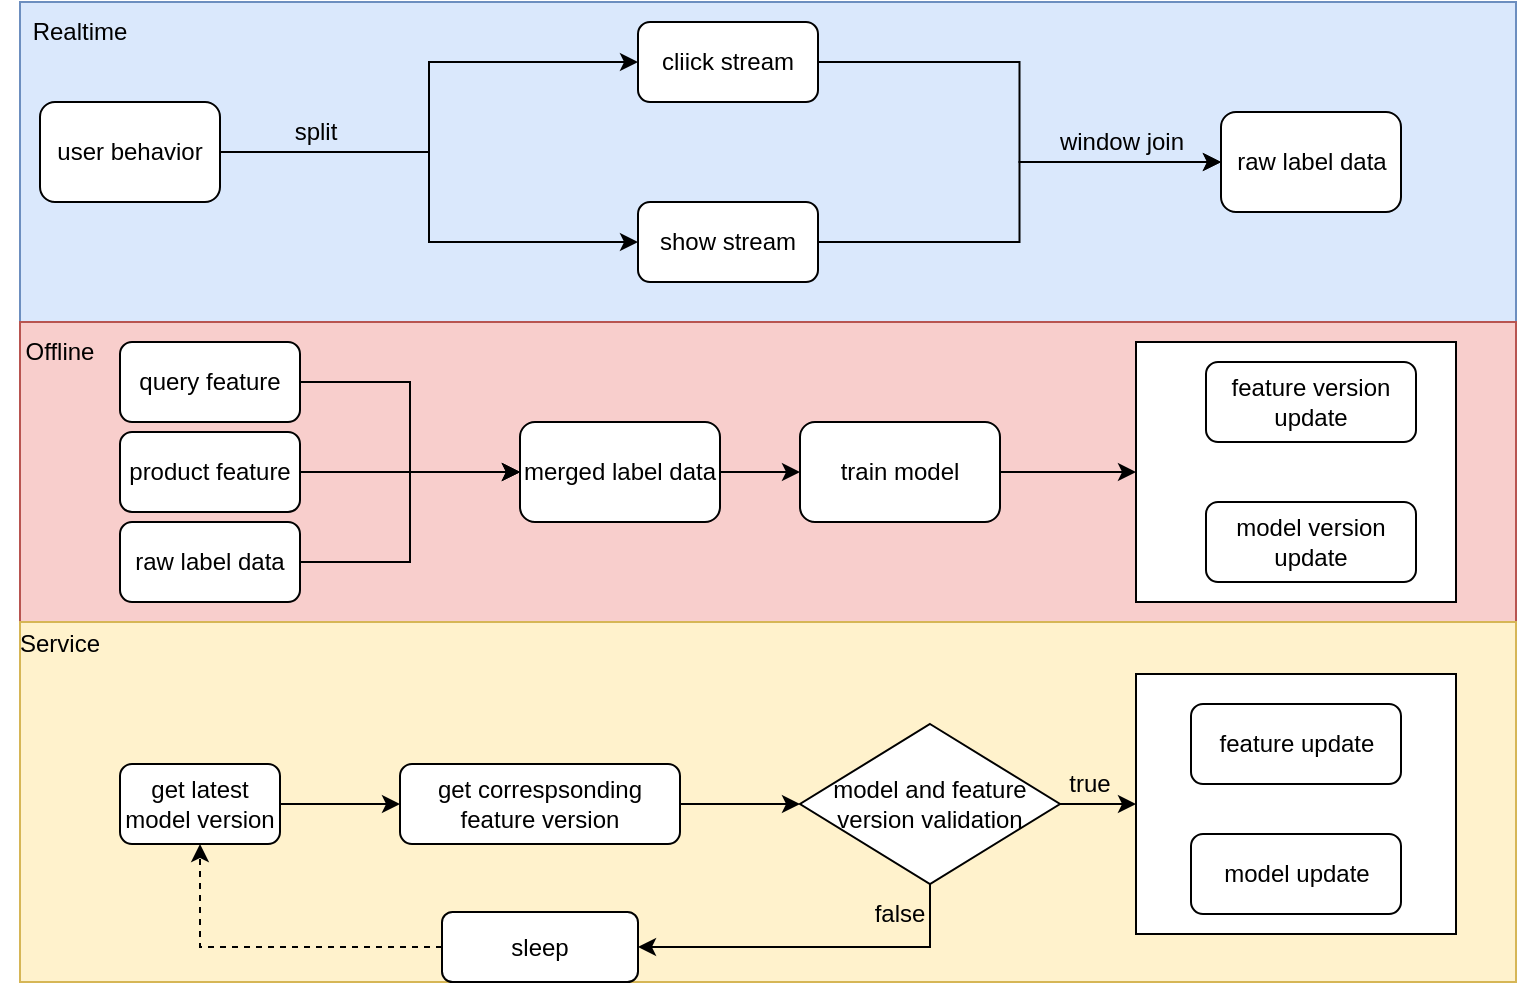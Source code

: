<mxfile version="20.7.4" type="github">
  <diagram id="Dy85fIIUZw7R63bFB0vh" name="第 1 页">
    <mxGraphModel dx="793" dy="594" grid="1" gridSize="10" guides="1" tooltips="1" connect="1" arrows="1" fold="1" page="1" pageScale="1" pageWidth="827" pageHeight="1169" math="0" shadow="0">
      <root>
        <mxCell id="0" />
        <mxCell id="1" parent="0" />
        <mxCell id="r2-8bOUn8BSJcao-kXzf-1" value="" style="rounded=0;whiteSpace=wrap;html=1;fillColor=#dae8fc;strokeColor=#6c8ebf;" vertex="1" parent="1">
          <mxGeometry x="52" y="110" width="748" height="160" as="geometry" />
        </mxCell>
        <mxCell id="r2-8bOUn8BSJcao-kXzf-6" style="edgeStyle=orthogonalEdgeStyle;rounded=0;orthogonalLoop=1;jettySize=auto;html=1;entryX=0;entryY=0.5;entryDx=0;entryDy=0;" edge="1" parent="1" source="r2-8bOUn8BSJcao-kXzf-3" target="r2-8bOUn8BSJcao-kXzf-4">
          <mxGeometry relative="1" as="geometry" />
        </mxCell>
        <mxCell id="r2-8bOUn8BSJcao-kXzf-7" style="edgeStyle=orthogonalEdgeStyle;rounded=0;orthogonalLoop=1;jettySize=auto;html=1;" edge="1" parent="1" source="r2-8bOUn8BSJcao-kXzf-3" target="r2-8bOUn8BSJcao-kXzf-5">
          <mxGeometry relative="1" as="geometry" />
        </mxCell>
        <mxCell id="r2-8bOUn8BSJcao-kXzf-3" value="user behavior" style="rounded=1;whiteSpace=wrap;html=1;" vertex="1" parent="1">
          <mxGeometry x="62" y="160" width="90" height="50" as="geometry" />
        </mxCell>
        <mxCell id="r2-8bOUn8BSJcao-kXzf-10" style="edgeStyle=orthogonalEdgeStyle;rounded=0;orthogonalLoop=1;jettySize=auto;html=1;entryX=0;entryY=0.5;entryDx=0;entryDy=0;" edge="1" parent="1" source="r2-8bOUn8BSJcao-kXzf-4" target="r2-8bOUn8BSJcao-kXzf-9">
          <mxGeometry relative="1" as="geometry" />
        </mxCell>
        <mxCell id="r2-8bOUn8BSJcao-kXzf-4" value="cliick stream" style="rounded=1;whiteSpace=wrap;html=1;" vertex="1" parent="1">
          <mxGeometry x="361" y="120" width="90" height="40" as="geometry" />
        </mxCell>
        <mxCell id="r2-8bOUn8BSJcao-kXzf-11" style="edgeStyle=orthogonalEdgeStyle;rounded=0;orthogonalLoop=1;jettySize=auto;html=1;entryX=0;entryY=0.5;entryDx=0;entryDy=0;" edge="1" parent="1" source="r2-8bOUn8BSJcao-kXzf-5" target="r2-8bOUn8BSJcao-kXzf-9">
          <mxGeometry relative="1" as="geometry" />
        </mxCell>
        <mxCell id="r2-8bOUn8BSJcao-kXzf-5" value="show stream" style="rounded=1;whiteSpace=wrap;html=1;" vertex="1" parent="1">
          <mxGeometry x="361" y="210" width="90" height="40" as="geometry" />
        </mxCell>
        <mxCell id="r2-8bOUn8BSJcao-kXzf-9" value="raw label data" style="rounded=1;whiteSpace=wrap;html=1;" vertex="1" parent="1">
          <mxGeometry x="652.5" y="165" width="90" height="50" as="geometry" />
        </mxCell>
        <mxCell id="r2-8bOUn8BSJcao-kXzf-12" value="split" style="text;html=1;strokeColor=none;fillColor=none;align=center;verticalAlign=middle;whiteSpace=wrap;rounded=0;" vertex="1" parent="1">
          <mxGeometry x="170" y="160" width="60" height="30" as="geometry" />
        </mxCell>
        <mxCell id="r2-8bOUn8BSJcao-kXzf-13" value="window join" style="text;html=1;strokeColor=none;fillColor=none;align=center;verticalAlign=middle;whiteSpace=wrap;rounded=0;" vertex="1" parent="1">
          <mxGeometry x="567.5" y="165" width="70" height="30" as="geometry" />
        </mxCell>
        <mxCell id="r2-8bOUn8BSJcao-kXzf-14" value="" style="rounded=0;whiteSpace=wrap;html=1;fillColor=#f8cecc;strokeColor=#b85450;" vertex="1" parent="1">
          <mxGeometry x="52" y="270" width="748" height="150" as="geometry" />
        </mxCell>
        <mxCell id="r2-8bOUn8BSJcao-kXzf-20" style="edgeStyle=orthogonalEdgeStyle;rounded=0;orthogonalLoop=1;jettySize=auto;html=1;entryX=0;entryY=0.5;entryDx=0;entryDy=0;" edge="1" parent="1" source="r2-8bOUn8BSJcao-kXzf-16" target="r2-8bOUn8BSJcao-kXzf-19">
          <mxGeometry relative="1" as="geometry" />
        </mxCell>
        <mxCell id="r2-8bOUn8BSJcao-kXzf-16" value="query feature" style="rounded=1;whiteSpace=wrap;html=1;" vertex="1" parent="1">
          <mxGeometry x="102" y="280" width="90" height="40" as="geometry" />
        </mxCell>
        <mxCell id="r2-8bOUn8BSJcao-kXzf-21" style="edgeStyle=orthogonalEdgeStyle;rounded=0;orthogonalLoop=1;jettySize=auto;html=1;entryX=0;entryY=0.5;entryDx=0;entryDy=0;" edge="1" parent="1" source="r2-8bOUn8BSJcao-kXzf-17" target="r2-8bOUn8BSJcao-kXzf-19">
          <mxGeometry relative="1" as="geometry">
            <mxPoint x="272" y="345" as="targetPoint" />
          </mxGeometry>
        </mxCell>
        <mxCell id="r2-8bOUn8BSJcao-kXzf-17" value="product feature" style="rounded=1;whiteSpace=wrap;html=1;" vertex="1" parent="1">
          <mxGeometry x="102" y="325" width="90" height="40" as="geometry" />
        </mxCell>
        <mxCell id="r2-8bOUn8BSJcao-kXzf-22" style="edgeStyle=orthogonalEdgeStyle;rounded=0;orthogonalLoop=1;jettySize=auto;html=1;entryX=0;entryY=0.5;entryDx=0;entryDy=0;" edge="1" parent="1" source="r2-8bOUn8BSJcao-kXzf-18" target="r2-8bOUn8BSJcao-kXzf-19">
          <mxGeometry relative="1" as="geometry" />
        </mxCell>
        <mxCell id="r2-8bOUn8BSJcao-kXzf-18" value="raw label data" style="rounded=1;whiteSpace=wrap;html=1;" vertex="1" parent="1">
          <mxGeometry x="102" y="370" width="90" height="40" as="geometry" />
        </mxCell>
        <mxCell id="r2-8bOUn8BSJcao-kXzf-26" style="edgeStyle=orthogonalEdgeStyle;rounded=0;orthogonalLoop=1;jettySize=auto;html=1;" edge="1" parent="1" source="r2-8bOUn8BSJcao-kXzf-19" target="r2-8bOUn8BSJcao-kXzf-25">
          <mxGeometry relative="1" as="geometry" />
        </mxCell>
        <mxCell id="r2-8bOUn8BSJcao-kXzf-19" value="merged label data" style="rounded=1;whiteSpace=wrap;html=1;" vertex="1" parent="1">
          <mxGeometry x="302" y="320" width="100" height="50" as="geometry" />
        </mxCell>
        <mxCell id="r2-8bOUn8BSJcao-kXzf-32" style="edgeStyle=orthogonalEdgeStyle;rounded=0;orthogonalLoop=1;jettySize=auto;html=1;entryX=0;entryY=0.5;entryDx=0;entryDy=0;" edge="1" parent="1" source="r2-8bOUn8BSJcao-kXzf-25" target="r2-8bOUn8BSJcao-kXzf-28">
          <mxGeometry relative="1" as="geometry" />
        </mxCell>
        <mxCell id="r2-8bOUn8BSJcao-kXzf-25" value="train model" style="rounded=1;whiteSpace=wrap;html=1;" vertex="1" parent="1">
          <mxGeometry x="442" y="320" width="100" height="50" as="geometry" />
        </mxCell>
        <mxCell id="r2-8bOUn8BSJcao-kXzf-28" value="" style="rounded=0;whiteSpace=wrap;html=1;" vertex="1" parent="1">
          <mxGeometry x="610" y="280" width="160" height="130" as="geometry" />
        </mxCell>
        <mxCell id="r2-8bOUn8BSJcao-kXzf-29" value="feature version update" style="rounded=1;whiteSpace=wrap;html=1;" vertex="1" parent="1">
          <mxGeometry x="645" y="290" width="105" height="40" as="geometry" />
        </mxCell>
        <mxCell id="r2-8bOUn8BSJcao-kXzf-30" value="model version&lt;br&gt;update" style="rounded=1;whiteSpace=wrap;html=1;" vertex="1" parent="1">
          <mxGeometry x="645" y="360" width="105" height="40" as="geometry" />
        </mxCell>
        <mxCell id="r2-8bOUn8BSJcao-kXzf-33" value="" style="rounded=0;whiteSpace=wrap;html=1;fillColor=#fff2cc;strokeColor=#d6b656;" vertex="1" parent="1">
          <mxGeometry x="52" y="420" width="748" height="180" as="geometry" />
        </mxCell>
        <mxCell id="r2-8bOUn8BSJcao-kXzf-34" value="Realtime" style="text;html=1;strokeColor=none;fillColor=none;align=center;verticalAlign=middle;whiteSpace=wrap;rounded=0;" vertex="1" parent="1">
          <mxGeometry x="52" y="110" width="60" height="30" as="geometry" />
        </mxCell>
        <mxCell id="r2-8bOUn8BSJcao-kXzf-35" value="Offline" style="text;html=1;strokeColor=none;fillColor=none;align=center;verticalAlign=middle;whiteSpace=wrap;rounded=0;" vertex="1" parent="1">
          <mxGeometry x="42" y="270" width="60" height="30" as="geometry" />
        </mxCell>
        <mxCell id="r2-8bOUn8BSJcao-kXzf-40" style="edgeStyle=orthogonalEdgeStyle;rounded=0;orthogonalLoop=1;jettySize=auto;html=1;entryX=0;entryY=0.5;entryDx=0;entryDy=0;" edge="1" parent="1" source="r2-8bOUn8BSJcao-kXzf-36" target="r2-8bOUn8BSJcao-kXzf-37">
          <mxGeometry relative="1" as="geometry" />
        </mxCell>
        <mxCell id="r2-8bOUn8BSJcao-kXzf-36" value="get latest model version" style="rounded=1;whiteSpace=wrap;html=1;" vertex="1" parent="1">
          <mxGeometry x="102" y="491" width="80" height="40" as="geometry" />
        </mxCell>
        <mxCell id="r2-8bOUn8BSJcao-kXzf-41" style="edgeStyle=orthogonalEdgeStyle;rounded=0;orthogonalLoop=1;jettySize=auto;html=1;entryX=0;entryY=0.5;entryDx=0;entryDy=0;" edge="1" parent="1" source="r2-8bOUn8BSJcao-kXzf-37" target="r2-8bOUn8BSJcao-kXzf-39">
          <mxGeometry relative="1" as="geometry" />
        </mxCell>
        <mxCell id="r2-8bOUn8BSJcao-kXzf-37" value="get correspsonding feature version" style="rounded=1;whiteSpace=wrap;html=1;" vertex="1" parent="1">
          <mxGeometry x="242" y="491" width="140" height="40" as="geometry" />
        </mxCell>
        <mxCell id="r2-8bOUn8BSJcao-kXzf-45" style="edgeStyle=orthogonalEdgeStyle;rounded=0;orthogonalLoop=1;jettySize=auto;html=1;entryX=0;entryY=0.5;entryDx=0;entryDy=0;" edge="1" parent="1" source="r2-8bOUn8BSJcao-kXzf-39" target="r2-8bOUn8BSJcao-kXzf-42">
          <mxGeometry relative="1" as="geometry" />
        </mxCell>
        <mxCell id="r2-8bOUn8BSJcao-kXzf-48" style="edgeStyle=orthogonalEdgeStyle;rounded=0;orthogonalLoop=1;jettySize=auto;html=1;exitX=0.5;exitY=1;exitDx=0;exitDy=0;entryX=1;entryY=0.5;entryDx=0;entryDy=0;" edge="1" parent="1" source="r2-8bOUn8BSJcao-kXzf-39" target="r2-8bOUn8BSJcao-kXzf-47">
          <mxGeometry relative="1" as="geometry" />
        </mxCell>
        <mxCell id="r2-8bOUn8BSJcao-kXzf-39" value="model and feature version validation" style="rhombus;whiteSpace=wrap;html=1;" vertex="1" parent="1">
          <mxGeometry x="442" y="471" width="130" height="80" as="geometry" />
        </mxCell>
        <mxCell id="r2-8bOUn8BSJcao-kXzf-42" value="" style="rounded=0;whiteSpace=wrap;html=1;" vertex="1" parent="1">
          <mxGeometry x="610" y="446" width="160" height="130" as="geometry" />
        </mxCell>
        <mxCell id="r2-8bOUn8BSJcao-kXzf-43" value="feature update" style="rounded=1;whiteSpace=wrap;html=1;" vertex="1" parent="1">
          <mxGeometry x="637.5" y="461" width="105" height="40" as="geometry" />
        </mxCell>
        <mxCell id="r2-8bOUn8BSJcao-kXzf-44" value="model update" style="rounded=1;whiteSpace=wrap;html=1;" vertex="1" parent="1">
          <mxGeometry x="637.5" y="526" width="105" height="40" as="geometry" />
        </mxCell>
        <mxCell id="r2-8bOUn8BSJcao-kXzf-46" value="true" style="text;html=1;strokeColor=none;fillColor=none;align=center;verticalAlign=middle;whiteSpace=wrap;rounded=0;" vertex="1" parent="1">
          <mxGeometry x="557" y="486" width="60" height="30" as="geometry" />
        </mxCell>
        <mxCell id="r2-8bOUn8BSJcao-kXzf-49" style="edgeStyle=orthogonalEdgeStyle;rounded=0;orthogonalLoop=1;jettySize=auto;html=1;entryX=0.5;entryY=1;entryDx=0;entryDy=0;dashed=1;" edge="1" parent="1" source="r2-8bOUn8BSJcao-kXzf-47" target="r2-8bOUn8BSJcao-kXzf-36">
          <mxGeometry relative="1" as="geometry" />
        </mxCell>
        <mxCell id="r2-8bOUn8BSJcao-kXzf-47" value="sleep" style="rounded=1;whiteSpace=wrap;html=1;" vertex="1" parent="1">
          <mxGeometry x="263" y="565" width="98" height="35" as="geometry" />
        </mxCell>
        <mxCell id="r2-8bOUn8BSJcao-kXzf-50" value="false" style="text;html=1;strokeColor=none;fillColor=none;align=center;verticalAlign=middle;whiteSpace=wrap;rounded=0;" vertex="1" parent="1">
          <mxGeometry x="462" y="551" width="60" height="30" as="geometry" />
        </mxCell>
        <mxCell id="r2-8bOUn8BSJcao-kXzf-51" value="Service" style="text;html=1;strokeColor=none;fillColor=none;align=center;verticalAlign=middle;whiteSpace=wrap;rounded=0;" vertex="1" parent="1">
          <mxGeometry x="42" y="416" width="60" height="30" as="geometry" />
        </mxCell>
      </root>
    </mxGraphModel>
  </diagram>
</mxfile>
